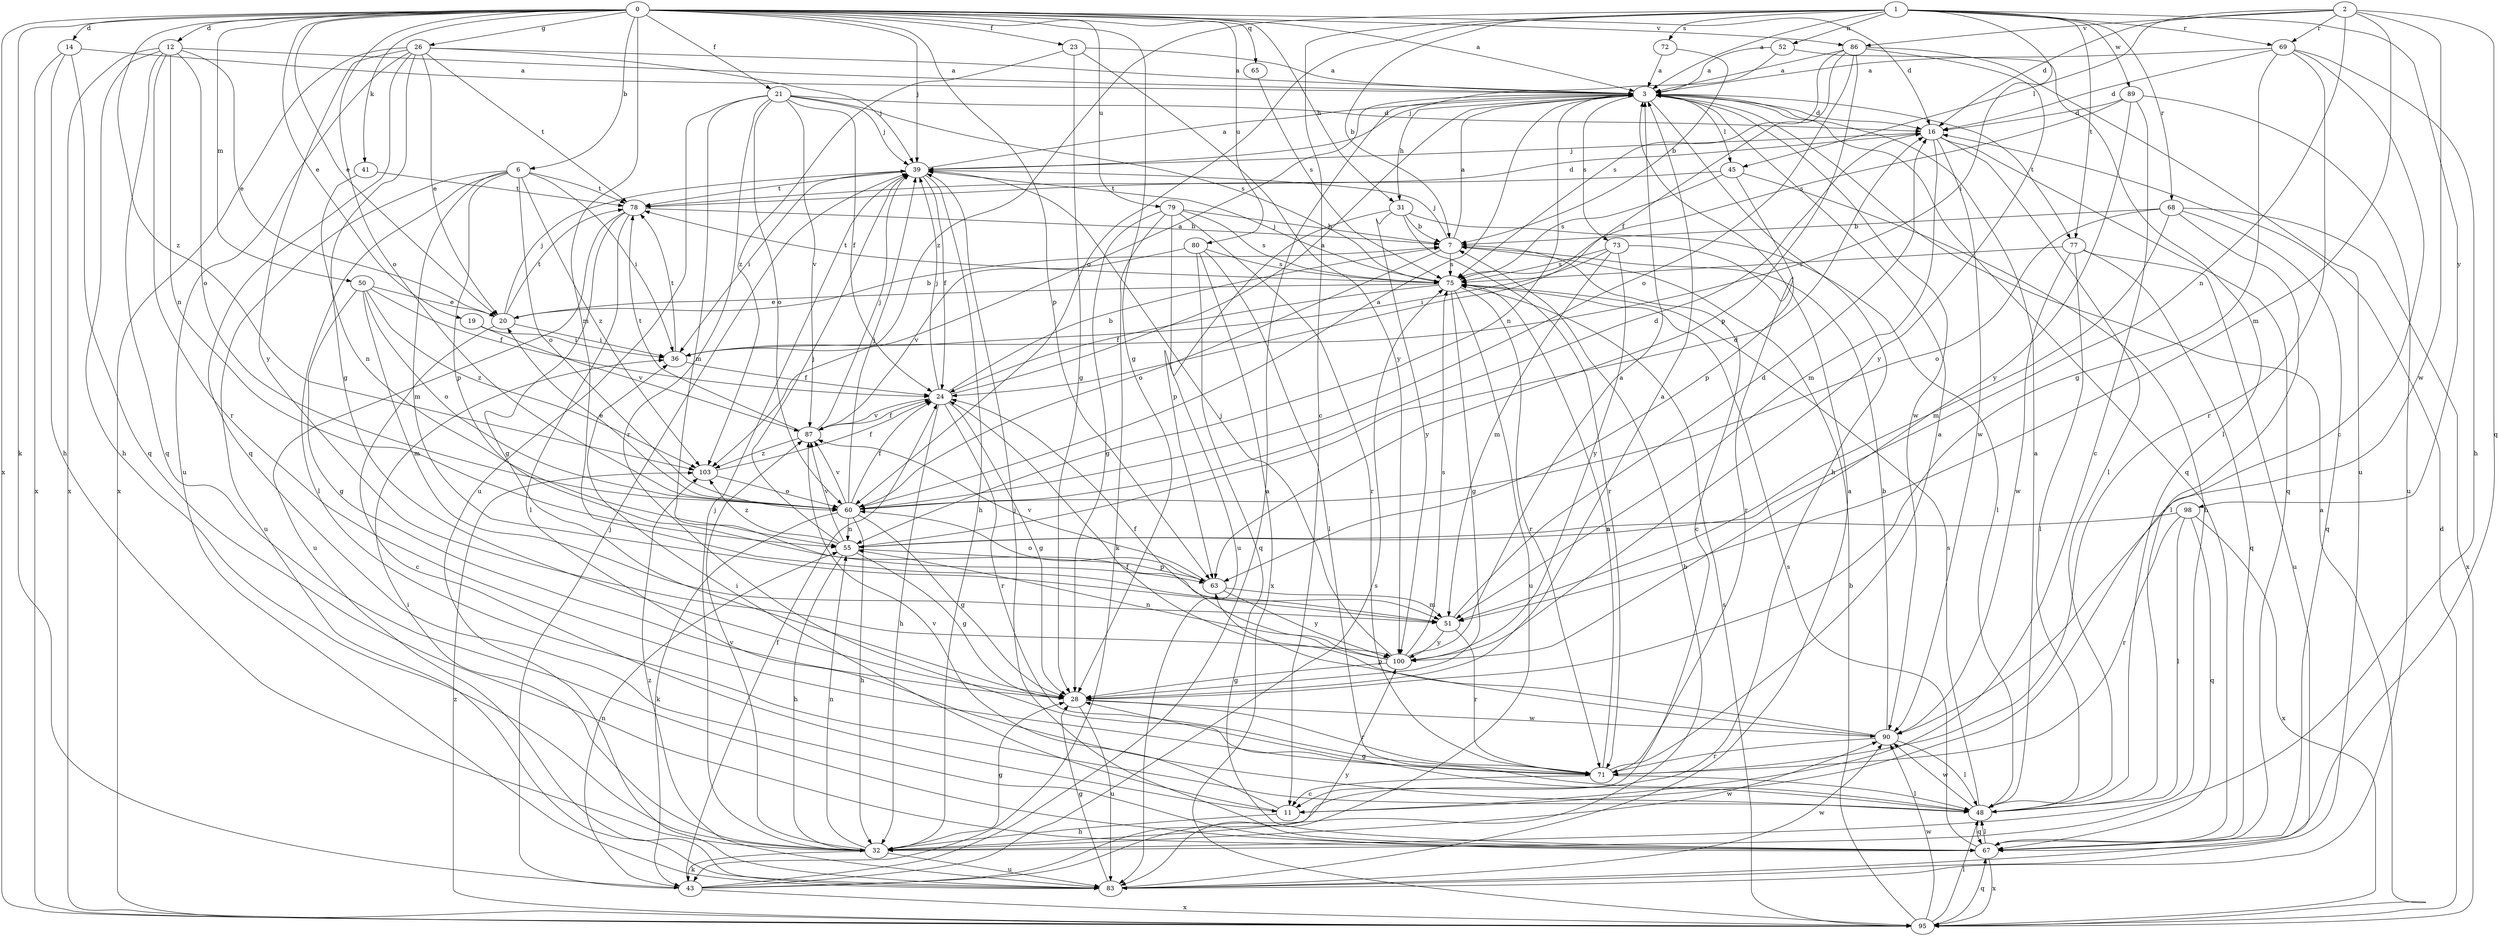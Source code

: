 strict digraph  {
0;
1;
2;
3;
6;
7;
11;
12;
14;
16;
19;
20;
21;
23;
24;
26;
28;
31;
32;
36;
39;
41;
43;
45;
48;
50;
51;
52;
55;
60;
63;
65;
67;
68;
69;
71;
72;
73;
75;
77;
78;
79;
80;
83;
86;
87;
89;
90;
95;
98;
100;
103;
0 -> 3  [label=a];
0 -> 6  [label=b];
0 -> 12  [label=d];
0 -> 14  [label=d];
0 -> 16  [label=d];
0 -> 19  [label=e];
0 -> 20  [label=e];
0 -> 21  [label=f];
0 -> 23  [label=f];
0 -> 26  [label=g];
0 -> 28  [label=g];
0 -> 31  [label=h];
0 -> 39  [label=j];
0 -> 41  [label=k];
0 -> 43  [label=k];
0 -> 50  [label=m];
0 -> 51  [label=m];
0 -> 60  [label=o];
0 -> 63  [label=p];
0 -> 65  [label=q];
0 -> 79  [label=u];
0 -> 80  [label=u];
0 -> 86  [label=v];
0 -> 95  [label=x];
0 -> 103  [label=z];
1 -> 3  [label=a];
1 -> 7  [label=b];
1 -> 11  [label=c];
1 -> 36  [label=i];
1 -> 52  [label=n];
1 -> 60  [label=o];
1 -> 68  [label=r];
1 -> 69  [label=r];
1 -> 72  [label=s];
1 -> 77  [label=t];
1 -> 89  [label=w];
1 -> 98  [label=y];
1 -> 103  [label=z];
2 -> 16  [label=d];
2 -> 45  [label=l];
2 -> 51  [label=m];
2 -> 55  [label=n];
2 -> 67  [label=q];
2 -> 69  [label=r];
2 -> 86  [label=v];
2 -> 90  [label=w];
3 -> 16  [label=d];
3 -> 31  [label=h];
3 -> 32  [label=h];
3 -> 45  [label=l];
3 -> 55  [label=n];
3 -> 67  [label=q];
3 -> 73  [label=s];
3 -> 77  [label=t];
3 -> 90  [label=w];
6 -> 36  [label=i];
6 -> 48  [label=l];
6 -> 51  [label=m];
6 -> 60  [label=o];
6 -> 63  [label=p];
6 -> 78  [label=t];
6 -> 83  [label=u];
6 -> 103  [label=z];
7 -> 3  [label=a];
7 -> 11  [label=c];
7 -> 39  [label=j];
7 -> 60  [label=o];
7 -> 75  [label=s];
11 -> 32  [label=h];
11 -> 36  [label=i];
11 -> 87  [label=v];
12 -> 3  [label=a];
12 -> 20  [label=e];
12 -> 32  [label=h];
12 -> 55  [label=n];
12 -> 60  [label=o];
12 -> 67  [label=q];
12 -> 71  [label=r];
12 -> 95  [label=x];
14 -> 3  [label=a];
14 -> 32  [label=h];
14 -> 67  [label=q];
14 -> 95  [label=x];
16 -> 39  [label=j];
16 -> 48  [label=l];
16 -> 51  [label=m];
16 -> 67  [label=q];
16 -> 90  [label=w];
19 -> 36  [label=i];
19 -> 87  [label=v];
20 -> 7  [label=b];
20 -> 11  [label=c];
20 -> 36  [label=i];
20 -> 39  [label=j];
20 -> 78  [label=t];
21 -> 16  [label=d];
21 -> 24  [label=f];
21 -> 39  [label=j];
21 -> 51  [label=m];
21 -> 60  [label=o];
21 -> 71  [label=r];
21 -> 75  [label=s];
21 -> 83  [label=u];
21 -> 87  [label=v];
23 -> 3  [label=a];
23 -> 28  [label=g];
23 -> 100  [label=y];
23 -> 103  [label=z];
24 -> 3  [label=a];
24 -> 7  [label=b];
24 -> 28  [label=g];
24 -> 32  [label=h];
24 -> 39  [label=j];
24 -> 71  [label=r];
24 -> 87  [label=v];
26 -> 3  [label=a];
26 -> 20  [label=e];
26 -> 28  [label=g];
26 -> 39  [label=j];
26 -> 67  [label=q];
26 -> 78  [label=t];
26 -> 83  [label=u];
26 -> 95  [label=x];
26 -> 100  [label=y];
28 -> 3  [label=a];
28 -> 71  [label=r];
28 -> 83  [label=u];
28 -> 90  [label=w];
31 -> 7  [label=b];
31 -> 48  [label=l];
31 -> 63  [label=p];
31 -> 71  [label=r];
31 -> 100  [label=y];
32 -> 28  [label=g];
32 -> 36  [label=i];
32 -> 39  [label=j];
32 -> 43  [label=k];
32 -> 55  [label=n];
32 -> 83  [label=u];
32 -> 87  [label=v];
32 -> 90  [label=w];
36 -> 3  [label=a];
36 -> 24  [label=f];
36 -> 78  [label=t];
39 -> 3  [label=a];
39 -> 24  [label=f];
39 -> 32  [label=h];
39 -> 36  [label=i];
39 -> 78  [label=t];
41 -> 55  [label=n];
41 -> 78  [label=t];
43 -> 3  [label=a];
43 -> 7  [label=b];
43 -> 24  [label=f];
43 -> 39  [label=j];
43 -> 55  [label=n];
43 -> 75  [label=s];
43 -> 95  [label=x];
43 -> 100  [label=y];
45 -> 32  [label=h];
45 -> 63  [label=p];
45 -> 75  [label=s];
45 -> 78  [label=t];
48 -> 3  [label=a];
48 -> 28  [label=g];
48 -> 67  [label=q];
48 -> 75  [label=s];
48 -> 90  [label=w];
50 -> 20  [label=e];
50 -> 24  [label=f];
50 -> 28  [label=g];
50 -> 51  [label=m];
50 -> 60  [label=o];
50 -> 103  [label=z];
51 -> 16  [label=d];
51 -> 71  [label=r];
51 -> 100  [label=y];
52 -> 3  [label=a];
52 -> 39  [label=j];
52 -> 48  [label=l];
55 -> 16  [label=d];
55 -> 28  [label=g];
55 -> 32  [label=h];
55 -> 39  [label=j];
55 -> 63  [label=p];
55 -> 87  [label=v];
55 -> 103  [label=z];
60 -> 3  [label=a];
60 -> 16  [label=d];
60 -> 20  [label=e];
60 -> 24  [label=f];
60 -> 28  [label=g];
60 -> 32  [label=h];
60 -> 39  [label=j];
60 -> 43  [label=k];
60 -> 55  [label=n];
60 -> 87  [label=v];
63 -> 51  [label=m];
63 -> 60  [label=o];
63 -> 87  [label=v];
63 -> 100  [label=y];
65 -> 75  [label=s];
67 -> 39  [label=j];
67 -> 48  [label=l];
67 -> 75  [label=s];
67 -> 95  [label=x];
68 -> 7  [label=b];
68 -> 48  [label=l];
68 -> 51  [label=m];
68 -> 60  [label=o];
68 -> 67  [label=q];
68 -> 95  [label=x];
69 -> 3  [label=a];
69 -> 11  [label=c];
69 -> 16  [label=d];
69 -> 28  [label=g];
69 -> 32  [label=h];
69 -> 71  [label=r];
71 -> 3  [label=a];
71 -> 11  [label=c];
71 -> 48  [label=l];
71 -> 75  [label=s];
72 -> 3  [label=a];
72 -> 7  [label=b];
73 -> 36  [label=i];
73 -> 51  [label=m];
73 -> 71  [label=r];
73 -> 75  [label=s];
73 -> 100  [label=y];
75 -> 20  [label=e];
75 -> 24  [label=f];
75 -> 28  [label=g];
75 -> 39  [label=j];
75 -> 71  [label=r];
75 -> 78  [label=t];
75 -> 83  [label=u];
77 -> 48  [label=l];
77 -> 67  [label=q];
77 -> 75  [label=s];
77 -> 83  [label=u];
77 -> 90  [label=w];
78 -> 7  [label=b];
78 -> 16  [label=d];
78 -> 28  [label=g];
78 -> 48  [label=l];
78 -> 83  [label=u];
79 -> 7  [label=b];
79 -> 28  [label=g];
79 -> 43  [label=k];
79 -> 71  [label=r];
79 -> 75  [label=s];
79 -> 83  [label=u];
80 -> 48  [label=l];
80 -> 67  [label=q];
80 -> 75  [label=s];
80 -> 87  [label=v];
80 -> 95  [label=x];
83 -> 3  [label=a];
83 -> 28  [label=g];
83 -> 90  [label=w];
83 -> 103  [label=z];
86 -> 3  [label=a];
86 -> 24  [label=f];
86 -> 60  [label=o];
86 -> 63  [label=p];
86 -> 75  [label=s];
86 -> 83  [label=u];
86 -> 100  [label=y];
87 -> 24  [label=f];
87 -> 39  [label=j];
87 -> 78  [label=t];
87 -> 103  [label=z];
89 -> 11  [label=c];
89 -> 16  [label=d];
89 -> 75  [label=s];
89 -> 83  [label=u];
89 -> 100  [label=y];
90 -> 7  [label=b];
90 -> 24  [label=f];
90 -> 48  [label=l];
90 -> 63  [label=p];
90 -> 71  [label=r];
95 -> 3  [label=a];
95 -> 7  [label=b];
95 -> 16  [label=d];
95 -> 48  [label=l];
95 -> 67  [label=q];
95 -> 75  [label=s];
95 -> 90  [label=w];
95 -> 103  [label=z];
98 -> 48  [label=l];
98 -> 55  [label=n];
98 -> 67  [label=q];
98 -> 71  [label=r];
98 -> 95  [label=x];
100 -> 3  [label=a];
100 -> 24  [label=f];
100 -> 28  [label=g];
100 -> 39  [label=j];
100 -> 55  [label=n];
100 -> 75  [label=s];
103 -> 24  [label=f];
103 -> 60  [label=o];
}
